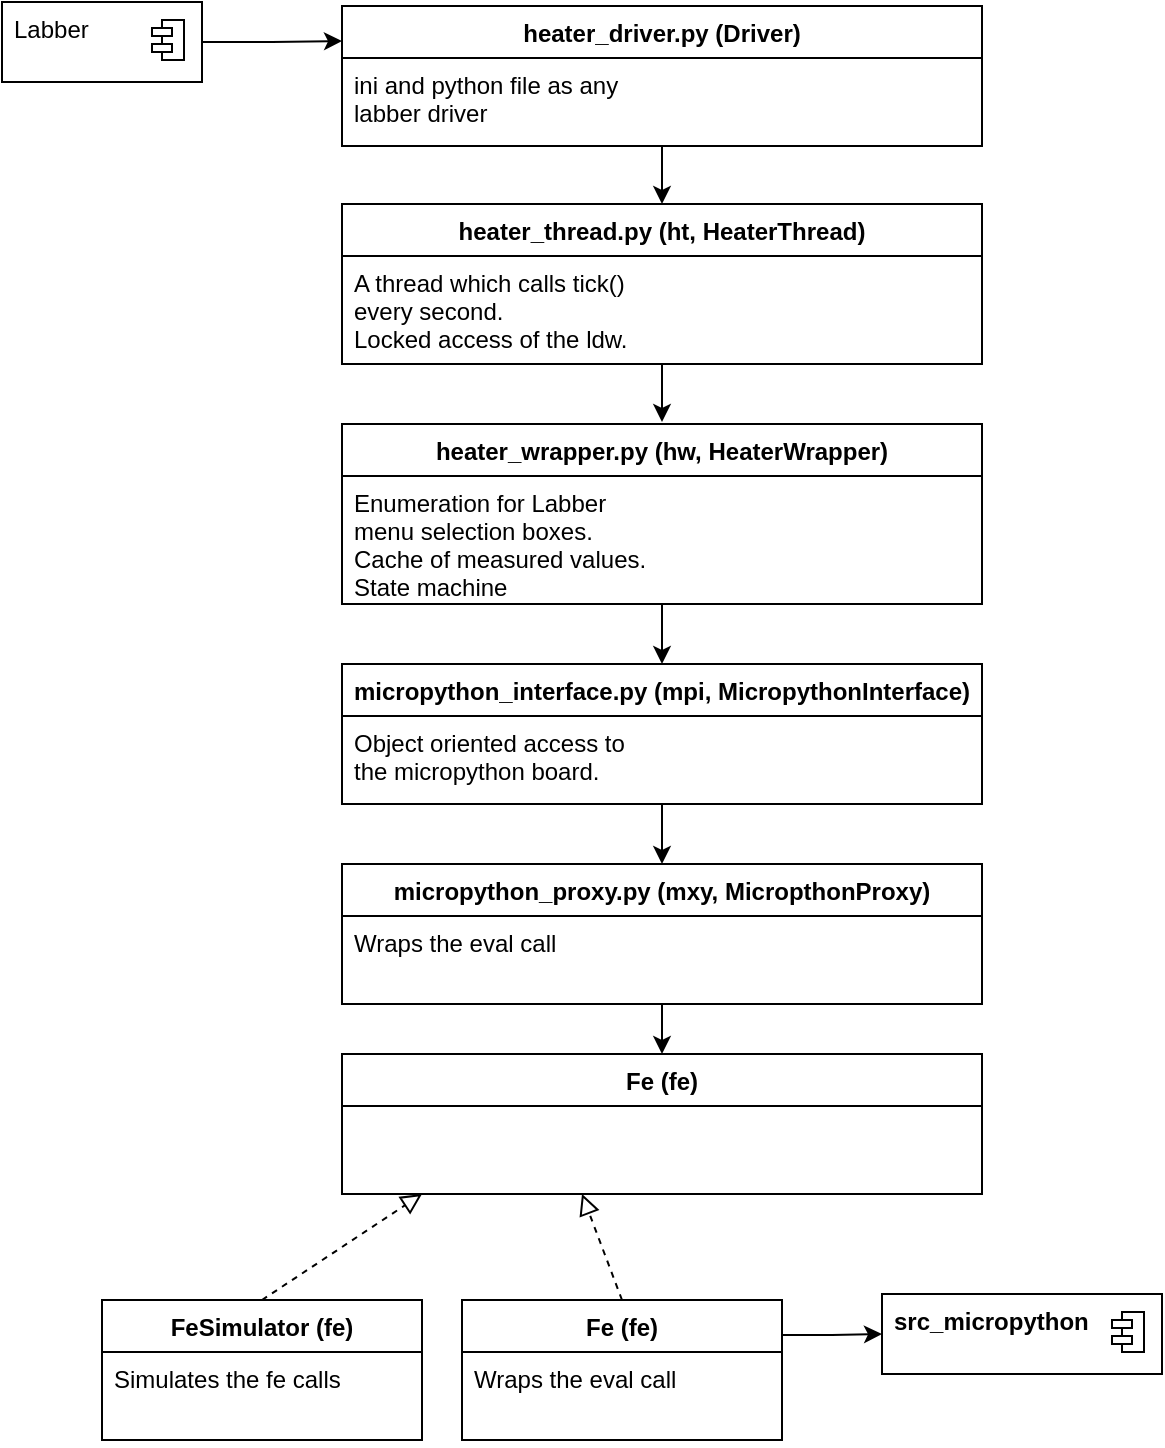 <mxfile>
    <diagram id="FmG06tgkzyJ3yPaeU2cN" name="Page-1">
        <mxGraphModel dx="669" dy="292" grid="1" gridSize="10" guides="1" tooltips="1" connect="1" arrows="1" fold="1" page="1" pageScale="1" pageWidth="827" pageHeight="1169" math="0" shadow="0">
            <root>
                <mxCell id="0"/>
                <mxCell id="1" parent="0"/>
                <mxCell id="48" value="" style="edgeStyle=orthogonalEdgeStyle;rounded=0;orthogonalLoop=1;jettySize=auto;html=1;entryX=0.5;entryY=0;entryDx=0;entryDy=0;" parent="1" source="3" target="20" edge="1">
                    <mxGeometry relative="1" as="geometry"/>
                </mxCell>
                <mxCell id="3" value="heater_wrapper.py (hw, HeaterWrapper)" style="swimlane;fontStyle=1;align=center;verticalAlign=top;childLayout=stackLayout;horizontal=1;startSize=26;horizontalStack=0;resizeParent=1;resizeParentMax=0;resizeLast=0;collapsible=1;marginBottom=0;" parent="1" vertex="1">
                    <mxGeometry x="240" y="270" width="320" height="90" as="geometry"/>
                </mxCell>
                <mxCell id="6" value="Enumeration for Labber&#10;menu selection boxes.&#10;Cache of measured values.&#10;State machine" style="text;strokeColor=none;fillColor=none;align=left;verticalAlign=top;spacingLeft=4;spacingRight=4;overflow=hidden;rotatable=0;points=[[0,0.5],[1,0.5]];portConstraint=eastwest;" parent="3" vertex="1">
                    <mxGeometry y="26" width="320" height="64" as="geometry"/>
                </mxCell>
                <mxCell id="49" value="" style="edgeStyle=orthogonalEdgeStyle;rounded=0;orthogonalLoop=1;jettySize=auto;html=1;" parent="1" source="7" edge="1">
                    <mxGeometry relative="1" as="geometry">
                        <mxPoint x="400" y="269" as="targetPoint"/>
                    </mxGeometry>
                </mxCell>
                <mxCell id="7" value="heater_thread.py (ht, HeaterThread)" style="swimlane;fontStyle=1;align=center;verticalAlign=top;childLayout=stackLayout;horizontal=1;startSize=26;horizontalStack=0;resizeParent=1;resizeParentMax=0;resizeLast=0;collapsible=1;marginBottom=0;" parent="1" vertex="1">
                    <mxGeometry x="240" y="160" width="320" height="80" as="geometry"/>
                </mxCell>
                <mxCell id="10" value="A thread which calls tick()&#10;every second.&#10;Locked access of the ldw." style="text;strokeColor=none;fillColor=none;align=left;verticalAlign=top;spacingLeft=4;spacingRight=4;overflow=hidden;rotatable=0;points=[[0,0.5],[1,0.5]];portConstraint=eastwest;" parent="7" vertex="1">
                    <mxGeometry y="26" width="320" height="54" as="geometry"/>
                </mxCell>
                <mxCell id="54" value="" style="edgeStyle=orthogonalEdgeStyle;rounded=0;orthogonalLoop=1;jettySize=auto;html=1;entryX=0.5;entryY=0;entryDx=0;entryDy=0;" parent="1" source="15" target="7" edge="1">
                    <mxGeometry relative="1" as="geometry">
                        <mxPoint x="320" y="160" as="targetPoint"/>
                    </mxGeometry>
                </mxCell>
                <mxCell id="15" value="heater_driver.py (Driver)" style="swimlane;fontStyle=1;align=center;verticalAlign=top;childLayout=stackLayout;horizontal=1;startSize=26;horizontalStack=0;resizeParent=1;resizeParentMax=0;resizeLast=0;collapsible=1;marginBottom=0;" parent="1" vertex="1">
                    <mxGeometry x="240" y="61" width="320" height="70" as="geometry"/>
                </mxCell>
                <mxCell id="16" value="ini and python file as any&#10;labber driver" style="text;strokeColor=none;fillColor=none;align=left;verticalAlign=top;spacingLeft=4;spacingRight=4;overflow=hidden;rotatable=0;points=[[0,0.5],[1,0.5]];portConstraint=eastwest;" parent="15" vertex="1">
                    <mxGeometry y="26" width="320" height="44" as="geometry"/>
                </mxCell>
                <mxCell id="57" value="" style="edgeStyle=orthogonalEdgeStyle;rounded=0;orthogonalLoop=1;jettySize=auto;html=1;entryX=0;entryY=0.5;entryDx=0;entryDy=0;exitX=1;exitY=0.25;exitDx=0;exitDy=0;" parent="1" source="72" target="35" edge="1">
                    <mxGeometry relative="1" as="geometry"/>
                </mxCell>
                <mxCell id="63" value="" style="edgeStyle=orthogonalEdgeStyle;rounded=0;orthogonalLoop=1;jettySize=auto;html=1;entryX=0.5;entryY=0;entryDx=0;entryDy=0;" parent="1" source="20" target="60" edge="1">
                    <mxGeometry relative="1" as="geometry"/>
                </mxCell>
                <mxCell id="20" value="micropython_interface.py (mpi, MicropythonInterface)" style="swimlane;fontStyle=1;align=center;verticalAlign=top;childLayout=stackLayout;horizontal=1;startSize=26;horizontalStack=0;resizeParent=1;resizeParentMax=0;resizeLast=0;collapsible=1;marginBottom=0;" parent="1" vertex="1">
                    <mxGeometry x="240" y="390" width="320" height="70" as="geometry"/>
                </mxCell>
                <mxCell id="21" value="Object oriented access to &#10;the micropython board." style="text;strokeColor=none;fillColor=none;align=left;verticalAlign=top;spacingLeft=4;spacingRight=4;overflow=hidden;rotatable=0;points=[[0,0.5],[1,0.5]];portConstraint=eastwest;" parent="20" vertex="1">
                    <mxGeometry y="26" width="320" height="44" as="geometry"/>
                </mxCell>
                <mxCell id="25" value="" style="fontStyle=1;align=center;verticalAlign=top;childLayout=stackLayout;horizontal=1;horizontalStack=0;resizeParent=1;resizeParentMax=0;resizeLast=0;marginBottom=0;" parent="1" vertex="1">
                    <mxGeometry x="70" y="59" width="100" height="40" as="geometry"/>
                </mxCell>
                <mxCell id="26" value="Labber" style="html=1;align=left;spacingLeft=4;verticalAlign=top;strokeColor=none;fillColor=none;" parent="25" vertex="1">
                    <mxGeometry width="100" height="40" as="geometry"/>
                </mxCell>
                <mxCell id="27" value="" style="shape=module;jettyWidth=10;jettyHeight=4;" parent="26" vertex="1">
                    <mxGeometry x="1" width="16" height="20" relative="1" as="geometry">
                        <mxPoint x="-25" y="9" as="offset"/>
                    </mxGeometry>
                </mxCell>
                <mxCell id="34" value="" style="fontStyle=1;align=center;verticalAlign=top;childLayout=stackLayout;horizontal=1;horizontalStack=0;resizeParent=1;resizeParentMax=0;resizeLast=0;marginBottom=0;" parent="1" vertex="1">
                    <mxGeometry x="510" y="705" width="140" height="40" as="geometry"/>
                </mxCell>
                <mxCell id="35" value="&lt;span style=&quot;font-weight: 700 ; text-align: center&quot;&gt;src_micropython&lt;/span&gt;" style="html=1;align=left;spacingLeft=4;verticalAlign=top;strokeColor=none;fillColor=none;" parent="34" vertex="1">
                    <mxGeometry width="140" height="40" as="geometry"/>
                </mxCell>
                <mxCell id="36" value="" style="shape=module;jettyWidth=10;jettyHeight=4;" parent="35" vertex="1">
                    <mxGeometry x="1" width="16" height="20" relative="1" as="geometry">
                        <mxPoint x="-25" y="9" as="offset"/>
                    </mxGeometry>
                </mxCell>
                <mxCell id="59" value="" style="edgeStyle=orthogonalEdgeStyle;rounded=0;orthogonalLoop=1;jettySize=auto;html=1;exitX=1;exitY=0.5;exitDx=0;exitDy=0;entryX=0;entryY=0.25;entryDx=0;entryDy=0;" parent="1" source="26" target="15" edge="1">
                    <mxGeometry relative="1" as="geometry"/>
                </mxCell>
                <mxCell id="67" value="" style="edgeStyle=orthogonalEdgeStyle;rounded=0;orthogonalLoop=1;jettySize=auto;html=1;entryX=0.5;entryY=0;entryDx=0;entryDy=0;" parent="1" source="60" target="64" edge="1">
                    <mxGeometry relative="1" as="geometry"/>
                </mxCell>
                <mxCell id="60" value="micropython_proxy.py (mxy, MicropthonProxy)" style="swimlane;fontStyle=1;align=center;verticalAlign=top;childLayout=stackLayout;horizontal=1;startSize=26;horizontalStack=0;resizeParent=1;resizeParentMax=0;resizeLast=0;collapsible=1;marginBottom=0;" parent="1" vertex="1">
                    <mxGeometry x="240" y="490" width="320" height="70" as="geometry"/>
                </mxCell>
                <mxCell id="61" value="Wraps the eval call" style="text;strokeColor=none;fillColor=none;align=left;verticalAlign=top;spacingLeft=4;spacingRight=4;overflow=hidden;rotatable=0;points=[[0,0.5],[1,0.5]];portConstraint=eastwest;" parent="60" vertex="1">
                    <mxGeometry y="26" width="320" height="44" as="geometry"/>
                </mxCell>
                <mxCell id="64" value="Fe (fe)" style="swimlane;fontStyle=1;align=center;verticalAlign=top;childLayout=stackLayout;horizontal=1;startSize=26;horizontalStack=0;resizeParent=1;resizeParentMax=0;resizeLast=0;collapsible=1;marginBottom=0;" parent="1" vertex="1">
                    <mxGeometry x="240" y="585" width="320" height="70" as="geometry"/>
                </mxCell>
                <mxCell id="70" value="FeSimulator (fe)" style="swimlane;fontStyle=1;align=center;verticalAlign=top;childLayout=stackLayout;horizontal=1;startSize=26;horizontalStack=0;resizeParent=1;resizeParentMax=0;resizeLast=0;collapsible=1;marginBottom=0;" parent="1" vertex="1">
                    <mxGeometry x="120" y="708" width="160" height="70" as="geometry"/>
                </mxCell>
                <mxCell id="71" value="Simulates the fe calls" style="text;strokeColor=none;fillColor=none;align=left;verticalAlign=top;spacingLeft=4;spacingRight=4;overflow=hidden;rotatable=0;points=[[0,0.5],[1,0.5]];portConstraint=eastwest;" parent="70" vertex="1">
                    <mxGeometry y="26" width="160" height="44" as="geometry"/>
                </mxCell>
                <mxCell id="72" value="Fe (fe)" style="swimlane;fontStyle=1;align=center;verticalAlign=top;childLayout=stackLayout;horizontal=1;startSize=26;horizontalStack=0;resizeParent=1;resizeParentMax=0;resizeLast=0;collapsible=1;marginBottom=0;" parent="1" vertex="1">
                    <mxGeometry x="300" y="708" width="160" height="70" as="geometry"/>
                </mxCell>
                <mxCell id="73" value="Wraps the eval call" style="text;strokeColor=none;fillColor=none;align=left;verticalAlign=top;spacingLeft=4;spacingRight=4;overflow=hidden;rotatable=0;points=[[0,0.5],[1,0.5]];portConstraint=eastwest;" parent="72" vertex="1">
                    <mxGeometry y="26" width="160" height="44" as="geometry"/>
                </mxCell>
                <mxCell id="74" value="" style="endArrow=block;startArrow=none;endFill=0;startFill=0;endSize=8;html=1;verticalAlign=bottom;dashed=1;labelBackgroundColor=none;exitX=0.5;exitY=0;exitDx=0;exitDy=0;" parent="1" source="70" edge="1">
                    <mxGeometry width="160" relative="1" as="geometry">
                        <mxPoint x="260" y="655" as="sourcePoint"/>
                        <mxPoint x="280" y="655" as="targetPoint"/>
                    </mxGeometry>
                </mxCell>
                <mxCell id="75" value="" style="endArrow=block;startArrow=none;endFill=0;startFill=0;endSize=8;html=1;verticalAlign=bottom;dashed=1;labelBackgroundColor=none;exitX=0.5;exitY=0;exitDx=0;exitDy=0;" parent="1" source="72" edge="1">
                    <mxGeometry width="160" relative="1" as="geometry">
                        <mxPoint x="180" y="765" as="sourcePoint"/>
                        <mxPoint x="360" y="655" as="targetPoint"/>
                    </mxGeometry>
                </mxCell>
            </root>
        </mxGraphModel>
    </diagram>
</mxfile>